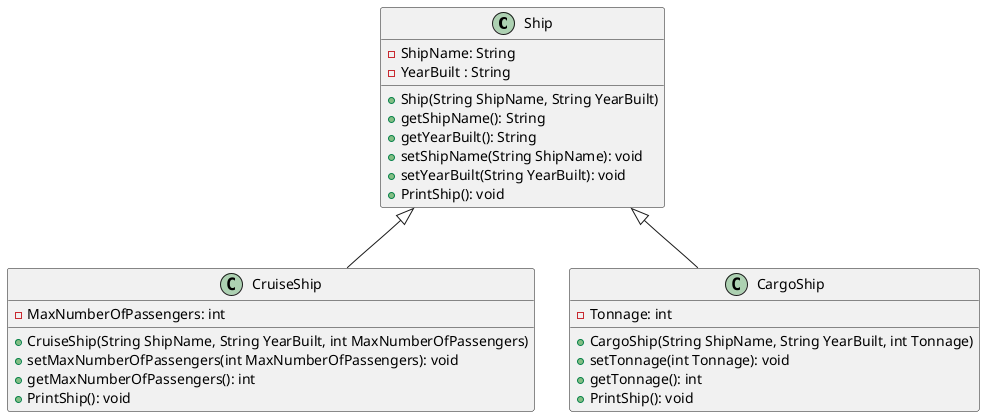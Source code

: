 @startuml
'https://plantuml.com/class-diagram

Ship <|-- CruiseShip
Ship <|-- CargoShip

class Ship {
-ShipName: String
-YearBuilt : String

+Ship(String ShipName, String YearBuilt)
+getShipName(): String
+getYearBuilt(): String
+setShipName(String ShipName): void
+setYearBuilt(String YearBuilt): void
+PrintShip(): void
}

class CruiseShip{
-MaxNumberOfPassengers: int

+CruiseShip(String ShipName, String YearBuilt, int MaxNumberOfPassengers)
+setMaxNumberOfPassengers(int MaxNumberOfPassengers): void
+getMaxNumberOfPassengers(): int
+PrintShip(): void
}

class CargoShip{
-Tonnage: int

+CargoShip(String ShipName, String YearBuilt, int Tonnage)
+setTonnage(int Tonnage): void
+getTonnage(): int
+PrintShip(): void
}

@enduml